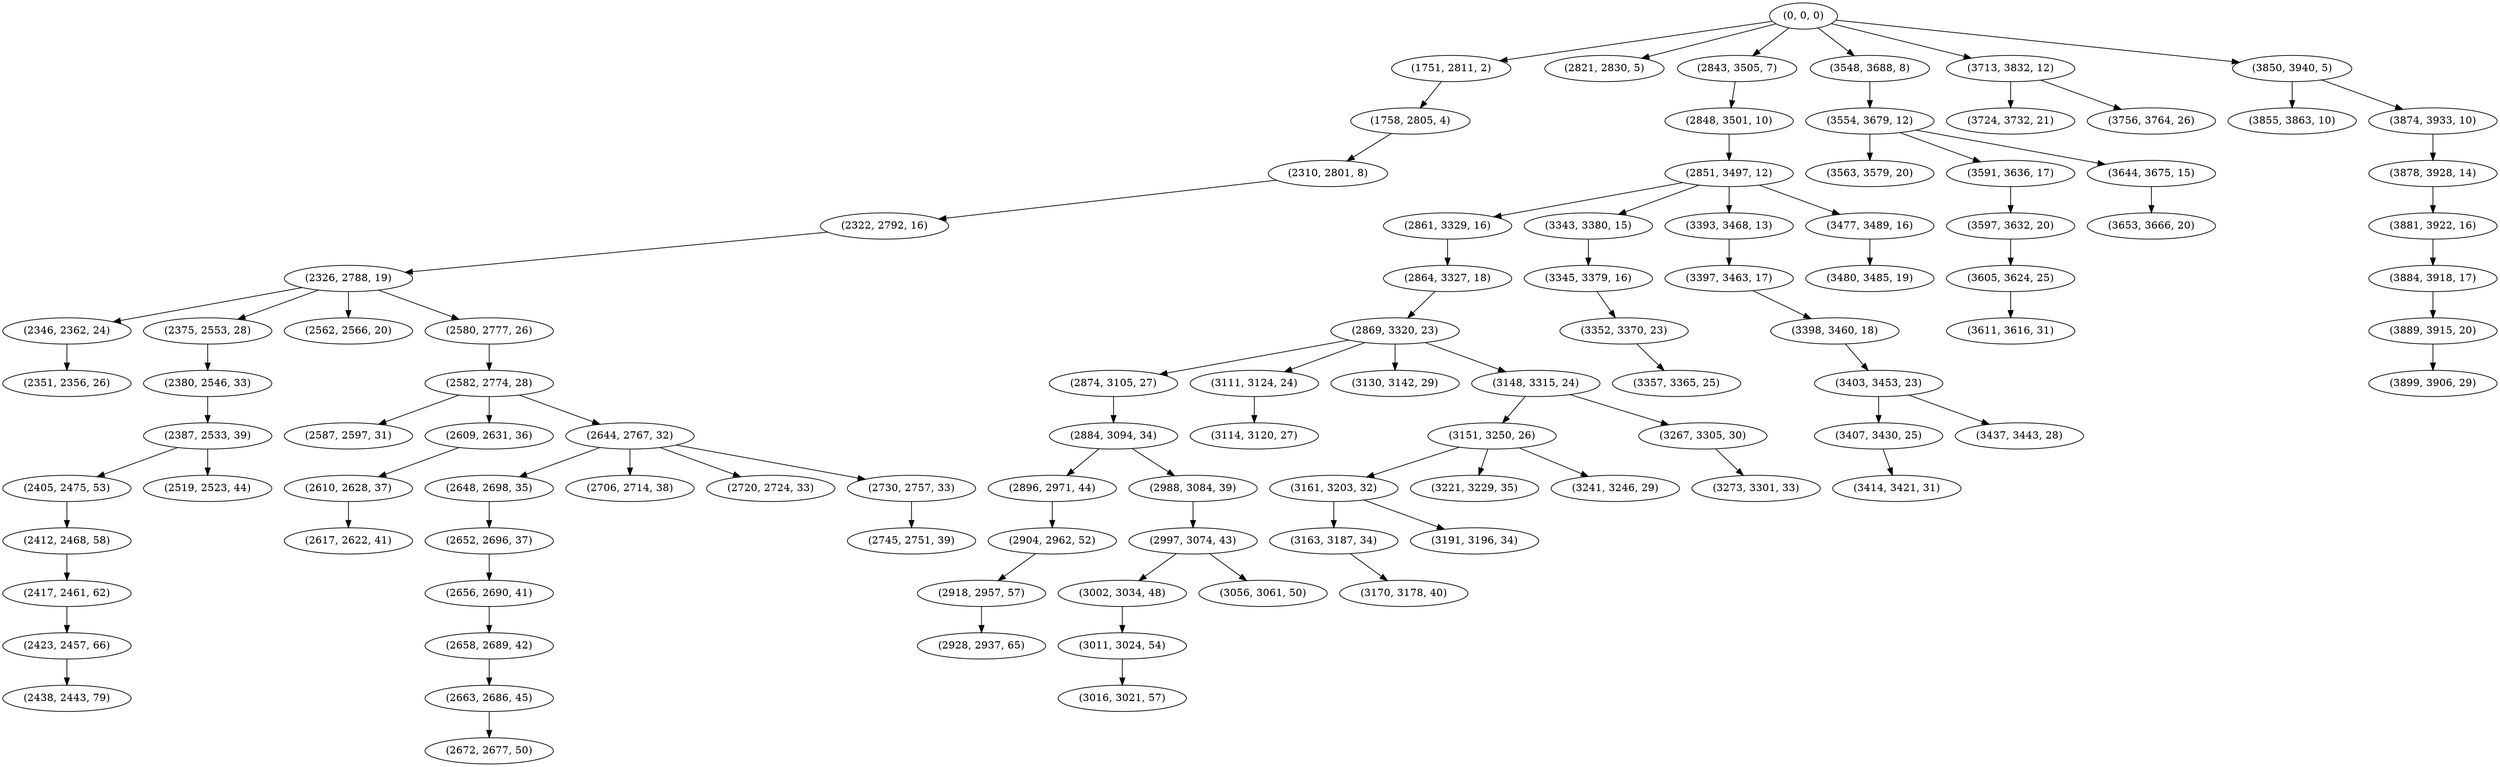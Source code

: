 digraph tree {
    "(0, 0, 0)";
    "(1751, 2811, 2)";
    "(1758, 2805, 4)";
    "(2310, 2801, 8)";
    "(2322, 2792, 16)";
    "(2326, 2788, 19)";
    "(2346, 2362, 24)";
    "(2351, 2356, 26)";
    "(2375, 2553, 28)";
    "(2380, 2546, 33)";
    "(2387, 2533, 39)";
    "(2405, 2475, 53)";
    "(2412, 2468, 58)";
    "(2417, 2461, 62)";
    "(2423, 2457, 66)";
    "(2438, 2443, 79)";
    "(2519, 2523, 44)";
    "(2562, 2566, 20)";
    "(2580, 2777, 26)";
    "(2582, 2774, 28)";
    "(2587, 2597, 31)";
    "(2609, 2631, 36)";
    "(2610, 2628, 37)";
    "(2617, 2622, 41)";
    "(2644, 2767, 32)";
    "(2648, 2698, 35)";
    "(2652, 2696, 37)";
    "(2656, 2690, 41)";
    "(2658, 2689, 42)";
    "(2663, 2686, 45)";
    "(2672, 2677, 50)";
    "(2706, 2714, 38)";
    "(2720, 2724, 33)";
    "(2730, 2757, 33)";
    "(2745, 2751, 39)";
    "(2821, 2830, 5)";
    "(2843, 3505, 7)";
    "(2848, 3501, 10)";
    "(2851, 3497, 12)";
    "(2861, 3329, 16)";
    "(2864, 3327, 18)";
    "(2869, 3320, 23)";
    "(2874, 3105, 27)";
    "(2884, 3094, 34)";
    "(2896, 2971, 44)";
    "(2904, 2962, 52)";
    "(2918, 2957, 57)";
    "(2928, 2937, 65)";
    "(2988, 3084, 39)";
    "(2997, 3074, 43)";
    "(3002, 3034, 48)";
    "(3011, 3024, 54)";
    "(3016, 3021, 57)";
    "(3056, 3061, 50)";
    "(3111, 3124, 24)";
    "(3114, 3120, 27)";
    "(3130, 3142, 29)";
    "(3148, 3315, 24)";
    "(3151, 3250, 26)";
    "(3161, 3203, 32)";
    "(3163, 3187, 34)";
    "(3170, 3178, 40)";
    "(3191, 3196, 34)";
    "(3221, 3229, 35)";
    "(3241, 3246, 29)";
    "(3267, 3305, 30)";
    "(3273, 3301, 33)";
    "(3343, 3380, 15)";
    "(3345, 3379, 16)";
    "(3352, 3370, 23)";
    "(3357, 3365, 25)";
    "(3393, 3468, 13)";
    "(3397, 3463, 17)";
    "(3398, 3460, 18)";
    "(3403, 3453, 23)";
    "(3407, 3430, 25)";
    "(3414, 3421, 31)";
    "(3437, 3443, 28)";
    "(3477, 3489, 16)";
    "(3480, 3485, 19)";
    "(3548, 3688, 8)";
    "(3554, 3679, 12)";
    "(3563, 3579, 20)";
    "(3591, 3636, 17)";
    "(3597, 3632, 20)";
    "(3605, 3624, 25)";
    "(3611, 3616, 31)";
    "(3644, 3675, 15)";
    "(3653, 3666, 20)";
    "(3713, 3832, 12)";
    "(3724, 3732, 21)";
    "(3756, 3764, 26)";
    "(3850, 3940, 5)";
    "(3855, 3863, 10)";
    "(3874, 3933, 10)";
    "(3878, 3928, 14)";
    "(3881, 3922, 16)";
    "(3884, 3918, 17)";
    "(3889, 3915, 20)";
    "(3899, 3906, 29)";
    "(0, 0, 0)" -> "(1751, 2811, 2)";
    "(0, 0, 0)" -> "(2821, 2830, 5)";
    "(0, 0, 0)" -> "(2843, 3505, 7)";
    "(0, 0, 0)" -> "(3548, 3688, 8)";
    "(0, 0, 0)" -> "(3713, 3832, 12)";
    "(0, 0, 0)" -> "(3850, 3940, 5)";
    "(1751, 2811, 2)" -> "(1758, 2805, 4)";
    "(1758, 2805, 4)" -> "(2310, 2801, 8)";
    "(2310, 2801, 8)" -> "(2322, 2792, 16)";
    "(2322, 2792, 16)" -> "(2326, 2788, 19)";
    "(2326, 2788, 19)" -> "(2346, 2362, 24)";
    "(2326, 2788, 19)" -> "(2375, 2553, 28)";
    "(2326, 2788, 19)" -> "(2562, 2566, 20)";
    "(2326, 2788, 19)" -> "(2580, 2777, 26)";
    "(2346, 2362, 24)" -> "(2351, 2356, 26)";
    "(2375, 2553, 28)" -> "(2380, 2546, 33)";
    "(2380, 2546, 33)" -> "(2387, 2533, 39)";
    "(2387, 2533, 39)" -> "(2405, 2475, 53)";
    "(2387, 2533, 39)" -> "(2519, 2523, 44)";
    "(2405, 2475, 53)" -> "(2412, 2468, 58)";
    "(2412, 2468, 58)" -> "(2417, 2461, 62)";
    "(2417, 2461, 62)" -> "(2423, 2457, 66)";
    "(2423, 2457, 66)" -> "(2438, 2443, 79)";
    "(2580, 2777, 26)" -> "(2582, 2774, 28)";
    "(2582, 2774, 28)" -> "(2587, 2597, 31)";
    "(2582, 2774, 28)" -> "(2609, 2631, 36)";
    "(2582, 2774, 28)" -> "(2644, 2767, 32)";
    "(2609, 2631, 36)" -> "(2610, 2628, 37)";
    "(2610, 2628, 37)" -> "(2617, 2622, 41)";
    "(2644, 2767, 32)" -> "(2648, 2698, 35)";
    "(2644, 2767, 32)" -> "(2706, 2714, 38)";
    "(2644, 2767, 32)" -> "(2720, 2724, 33)";
    "(2644, 2767, 32)" -> "(2730, 2757, 33)";
    "(2648, 2698, 35)" -> "(2652, 2696, 37)";
    "(2652, 2696, 37)" -> "(2656, 2690, 41)";
    "(2656, 2690, 41)" -> "(2658, 2689, 42)";
    "(2658, 2689, 42)" -> "(2663, 2686, 45)";
    "(2663, 2686, 45)" -> "(2672, 2677, 50)";
    "(2730, 2757, 33)" -> "(2745, 2751, 39)";
    "(2843, 3505, 7)" -> "(2848, 3501, 10)";
    "(2848, 3501, 10)" -> "(2851, 3497, 12)";
    "(2851, 3497, 12)" -> "(2861, 3329, 16)";
    "(2851, 3497, 12)" -> "(3343, 3380, 15)";
    "(2851, 3497, 12)" -> "(3393, 3468, 13)";
    "(2851, 3497, 12)" -> "(3477, 3489, 16)";
    "(2861, 3329, 16)" -> "(2864, 3327, 18)";
    "(2864, 3327, 18)" -> "(2869, 3320, 23)";
    "(2869, 3320, 23)" -> "(2874, 3105, 27)";
    "(2869, 3320, 23)" -> "(3111, 3124, 24)";
    "(2869, 3320, 23)" -> "(3130, 3142, 29)";
    "(2869, 3320, 23)" -> "(3148, 3315, 24)";
    "(2874, 3105, 27)" -> "(2884, 3094, 34)";
    "(2884, 3094, 34)" -> "(2896, 2971, 44)";
    "(2884, 3094, 34)" -> "(2988, 3084, 39)";
    "(2896, 2971, 44)" -> "(2904, 2962, 52)";
    "(2904, 2962, 52)" -> "(2918, 2957, 57)";
    "(2918, 2957, 57)" -> "(2928, 2937, 65)";
    "(2988, 3084, 39)" -> "(2997, 3074, 43)";
    "(2997, 3074, 43)" -> "(3002, 3034, 48)";
    "(2997, 3074, 43)" -> "(3056, 3061, 50)";
    "(3002, 3034, 48)" -> "(3011, 3024, 54)";
    "(3011, 3024, 54)" -> "(3016, 3021, 57)";
    "(3111, 3124, 24)" -> "(3114, 3120, 27)";
    "(3148, 3315, 24)" -> "(3151, 3250, 26)";
    "(3148, 3315, 24)" -> "(3267, 3305, 30)";
    "(3151, 3250, 26)" -> "(3161, 3203, 32)";
    "(3151, 3250, 26)" -> "(3221, 3229, 35)";
    "(3151, 3250, 26)" -> "(3241, 3246, 29)";
    "(3161, 3203, 32)" -> "(3163, 3187, 34)";
    "(3161, 3203, 32)" -> "(3191, 3196, 34)";
    "(3163, 3187, 34)" -> "(3170, 3178, 40)";
    "(3267, 3305, 30)" -> "(3273, 3301, 33)";
    "(3343, 3380, 15)" -> "(3345, 3379, 16)";
    "(3345, 3379, 16)" -> "(3352, 3370, 23)";
    "(3352, 3370, 23)" -> "(3357, 3365, 25)";
    "(3393, 3468, 13)" -> "(3397, 3463, 17)";
    "(3397, 3463, 17)" -> "(3398, 3460, 18)";
    "(3398, 3460, 18)" -> "(3403, 3453, 23)";
    "(3403, 3453, 23)" -> "(3407, 3430, 25)";
    "(3403, 3453, 23)" -> "(3437, 3443, 28)";
    "(3407, 3430, 25)" -> "(3414, 3421, 31)";
    "(3477, 3489, 16)" -> "(3480, 3485, 19)";
    "(3548, 3688, 8)" -> "(3554, 3679, 12)";
    "(3554, 3679, 12)" -> "(3563, 3579, 20)";
    "(3554, 3679, 12)" -> "(3591, 3636, 17)";
    "(3554, 3679, 12)" -> "(3644, 3675, 15)";
    "(3591, 3636, 17)" -> "(3597, 3632, 20)";
    "(3597, 3632, 20)" -> "(3605, 3624, 25)";
    "(3605, 3624, 25)" -> "(3611, 3616, 31)";
    "(3644, 3675, 15)" -> "(3653, 3666, 20)";
    "(3713, 3832, 12)" -> "(3724, 3732, 21)";
    "(3713, 3832, 12)" -> "(3756, 3764, 26)";
    "(3850, 3940, 5)" -> "(3855, 3863, 10)";
    "(3850, 3940, 5)" -> "(3874, 3933, 10)";
    "(3874, 3933, 10)" -> "(3878, 3928, 14)";
    "(3878, 3928, 14)" -> "(3881, 3922, 16)";
    "(3881, 3922, 16)" -> "(3884, 3918, 17)";
    "(3884, 3918, 17)" -> "(3889, 3915, 20)";
    "(3889, 3915, 20)" -> "(3899, 3906, 29)";
}
